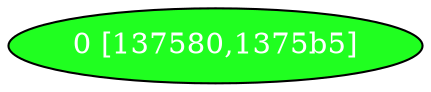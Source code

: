 diGraph libnss3{
	libnss3_0  [style=filled fillcolor="#20FF20" fontcolor="#ffffff" shape=oval label="0 [137580,1375b5]"]


}